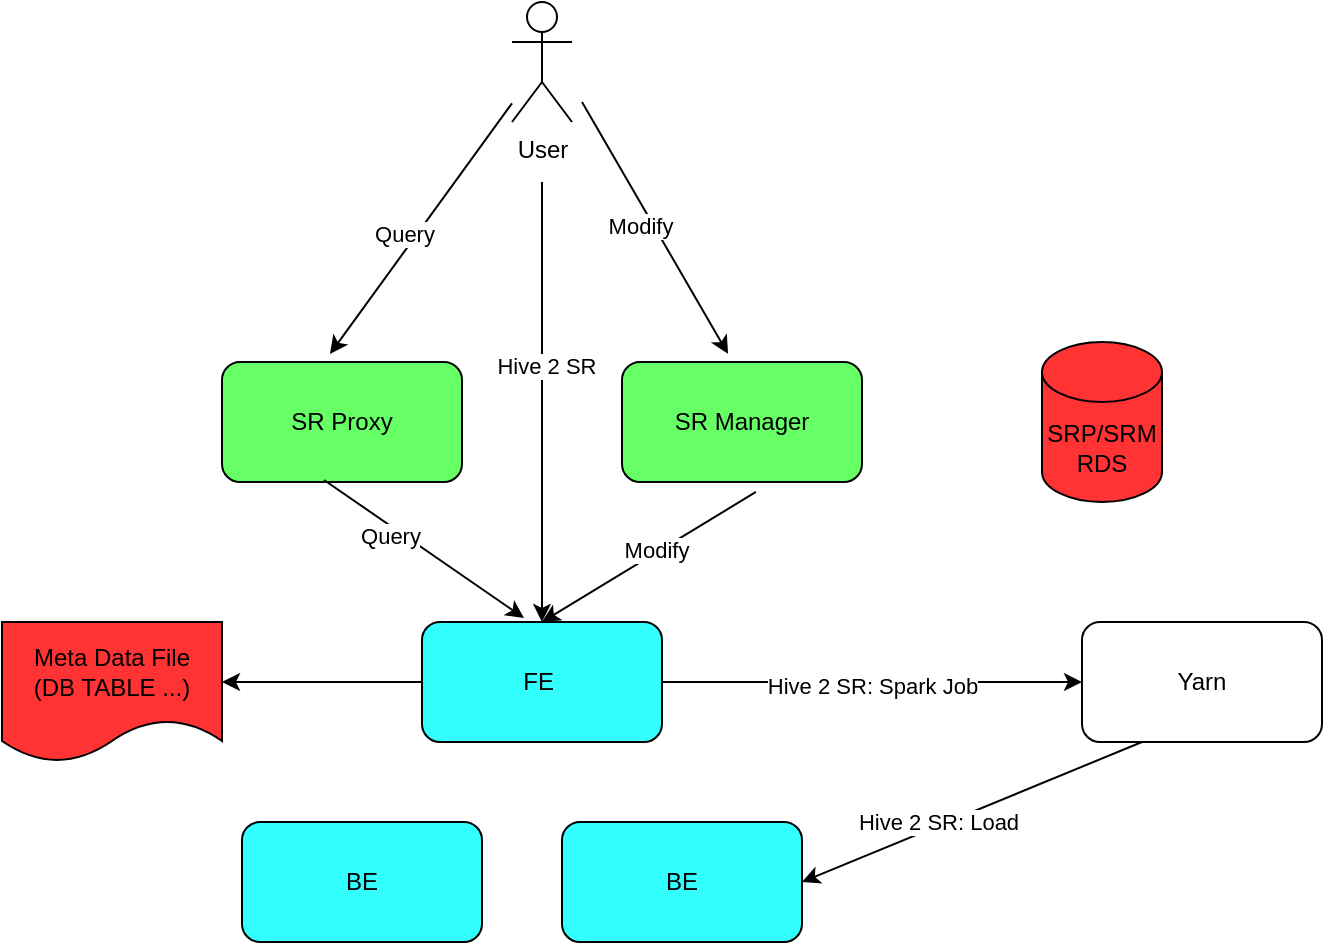 <mxfile version="22.1.20" type="github">
  <diagram name="Page-1" id="GP_RPFWXpWypaUvvrivx">
    <mxGraphModel dx="954" dy="606" grid="1" gridSize="10" guides="1" tooltips="1" connect="1" arrows="1" fold="1" page="1" pageScale="1" pageWidth="850" pageHeight="1100" math="0" shadow="0">
      <root>
        <mxCell id="0" />
        <mxCell id="1" parent="0" />
        <mxCell id="Tda05BBLjZmbsCOjaWxJ-22" style="edgeStyle=orthogonalEdgeStyle;rounded=0;orthogonalLoop=1;jettySize=auto;html=1;exitX=1;exitY=0.5;exitDx=0;exitDy=0;" edge="1" parent="1" source="Tda05BBLjZmbsCOjaWxJ-1">
          <mxGeometry relative="1" as="geometry">
            <mxPoint x="590" y="370" as="targetPoint" />
          </mxGeometry>
        </mxCell>
        <mxCell id="Tda05BBLjZmbsCOjaWxJ-23" value="Hive 2 SR: Spark Job" style="edgeLabel;html=1;align=center;verticalAlign=middle;resizable=0;points=[];" vertex="1" connectable="0" parent="Tda05BBLjZmbsCOjaWxJ-22">
          <mxGeometry x="0.002" relative="1" as="geometry">
            <mxPoint y="1" as="offset" />
          </mxGeometry>
        </mxCell>
        <mxCell id="Tda05BBLjZmbsCOjaWxJ-28" style="edgeStyle=orthogonalEdgeStyle;rounded=0;orthogonalLoop=1;jettySize=auto;html=1;exitX=0;exitY=0.5;exitDx=0;exitDy=0;" edge="1" parent="1" source="Tda05BBLjZmbsCOjaWxJ-1">
          <mxGeometry relative="1" as="geometry">
            <mxPoint x="160" y="370" as="targetPoint" />
          </mxGeometry>
        </mxCell>
        <mxCell id="Tda05BBLjZmbsCOjaWxJ-1" value="FE&amp;nbsp;" style="rounded=1;whiteSpace=wrap;html=1;fillColor=#33FFFF;" vertex="1" parent="1">
          <mxGeometry x="260" y="340" width="120" height="60" as="geometry" />
        </mxCell>
        <mxCell id="Tda05BBLjZmbsCOjaWxJ-4" value="BE" style="rounded=1;whiteSpace=wrap;html=1;fillColor=#33FFFF;" vertex="1" parent="1">
          <mxGeometry x="170" y="440" width="120" height="60" as="geometry" />
        </mxCell>
        <mxCell id="Tda05BBLjZmbsCOjaWxJ-5" value="BE" style="rounded=1;whiteSpace=wrap;html=1;fillColor=#33FFFF;" vertex="1" parent="1">
          <mxGeometry x="330" y="440" width="120" height="60" as="geometry" />
        </mxCell>
        <mxCell id="Tda05BBLjZmbsCOjaWxJ-7" value="SRP/SRM&lt;br&gt;RDS" style="shape=cylinder3;whiteSpace=wrap;html=1;boundedLbl=1;backgroundOutline=1;size=15;fillColor=#FF3333;" vertex="1" parent="1">
          <mxGeometry x="570" y="200" width="60" height="80" as="geometry" />
        </mxCell>
        <mxCell id="Tda05BBLjZmbsCOjaWxJ-8" value="SR Proxy" style="rounded=1;whiteSpace=wrap;html=1;fillColor=#66FF66;" vertex="1" parent="1">
          <mxGeometry x="160" y="210" width="120" height="60" as="geometry" />
        </mxCell>
        <mxCell id="Tda05BBLjZmbsCOjaWxJ-9" value="SR Manager" style="rounded=1;whiteSpace=wrap;html=1;fillColor=#66FF66;" vertex="1" parent="1">
          <mxGeometry x="360" y="210" width="120" height="60" as="geometry" />
        </mxCell>
        <mxCell id="Tda05BBLjZmbsCOjaWxJ-10" value="" style="endArrow=classic;html=1;rounded=0;exitX=0.425;exitY=0.983;exitDx=0;exitDy=0;exitPerimeter=0;entryX=0.425;entryY=-0.033;entryDx=0;entryDy=0;entryPerimeter=0;" edge="1" parent="1" source="Tda05BBLjZmbsCOjaWxJ-8" target="Tda05BBLjZmbsCOjaWxJ-1">
          <mxGeometry width="50" height="50" relative="1" as="geometry">
            <mxPoint x="400" y="340" as="sourcePoint" />
            <mxPoint x="450" y="290" as="targetPoint" />
          </mxGeometry>
        </mxCell>
        <mxCell id="Tda05BBLjZmbsCOjaWxJ-18" value="Query" style="edgeLabel;html=1;align=center;verticalAlign=middle;resizable=0;points=[];" vertex="1" connectable="0" parent="Tda05BBLjZmbsCOjaWxJ-10">
          <mxGeometry x="-0.291" y="-4" relative="1" as="geometry">
            <mxPoint as="offset" />
          </mxGeometry>
        </mxCell>
        <mxCell id="Tda05BBLjZmbsCOjaWxJ-11" value="" style="endArrow=classic;html=1;rounded=0;exitX=0.558;exitY=1.083;exitDx=0;exitDy=0;exitPerimeter=0;entryX=0.5;entryY=0;entryDx=0;entryDy=0;" edge="1" parent="1" source="Tda05BBLjZmbsCOjaWxJ-9" target="Tda05BBLjZmbsCOjaWxJ-1">
          <mxGeometry width="50" height="50" relative="1" as="geometry">
            <mxPoint x="221" y="279" as="sourcePoint" />
            <mxPoint x="321" y="348" as="targetPoint" />
          </mxGeometry>
        </mxCell>
        <mxCell id="Tda05BBLjZmbsCOjaWxJ-19" value="Modify" style="edgeLabel;html=1;align=center;verticalAlign=middle;resizable=0;points=[];" vertex="1" connectable="0" parent="Tda05BBLjZmbsCOjaWxJ-11">
          <mxGeometry x="-0.099" y="-1" relative="1" as="geometry">
            <mxPoint x="-1" as="offset" />
          </mxGeometry>
        </mxCell>
        <mxCell id="Tda05BBLjZmbsCOjaWxJ-12" value="User" style="shape=umlActor;verticalLabelPosition=bottom;verticalAlign=top;html=1;outlineConnect=0;" vertex="1" parent="1">
          <mxGeometry x="305" y="30" width="30" height="60" as="geometry" />
        </mxCell>
        <mxCell id="Tda05BBLjZmbsCOjaWxJ-13" value="" style="endArrow=classic;html=1;rounded=0;entryX=0.45;entryY=-0.067;entryDx=0;entryDy=0;entryPerimeter=0;" edge="1" parent="1" source="Tda05BBLjZmbsCOjaWxJ-12" target="Tda05BBLjZmbsCOjaWxJ-8">
          <mxGeometry width="50" height="50" relative="1" as="geometry">
            <mxPoint x="221" y="279" as="sourcePoint" />
            <mxPoint x="321" y="348" as="targetPoint" />
          </mxGeometry>
        </mxCell>
        <mxCell id="Tda05BBLjZmbsCOjaWxJ-14" value="Query" style="edgeLabel;html=1;align=center;verticalAlign=middle;resizable=0;points=[];" vertex="1" connectable="0" parent="Tda05BBLjZmbsCOjaWxJ-13">
          <mxGeometry x="0.009" y="4" relative="1" as="geometry">
            <mxPoint x="-12" as="offset" />
          </mxGeometry>
        </mxCell>
        <mxCell id="Tda05BBLjZmbsCOjaWxJ-15" value="" style="endArrow=classic;html=1;rounded=0;entryX=0.442;entryY=-0.067;entryDx=0;entryDy=0;entryPerimeter=0;" edge="1" parent="1" target="Tda05BBLjZmbsCOjaWxJ-9">
          <mxGeometry width="50" height="50" relative="1" as="geometry">
            <mxPoint x="340" y="80" as="sourcePoint" />
            <mxPoint x="224" y="216" as="targetPoint" />
          </mxGeometry>
        </mxCell>
        <mxCell id="Tda05BBLjZmbsCOjaWxJ-16" value="Modify" style="edgeLabel;html=1;align=center;verticalAlign=middle;resizable=0;points=[];" vertex="1" connectable="0" parent="Tda05BBLjZmbsCOjaWxJ-15">
          <mxGeometry x="0.009" y="4" relative="1" as="geometry">
            <mxPoint x="-12" as="offset" />
          </mxGeometry>
        </mxCell>
        <mxCell id="Tda05BBLjZmbsCOjaWxJ-20" value="" style="endArrow=classic;html=1;rounded=0;" edge="1" parent="1">
          <mxGeometry width="50" height="50" relative="1" as="geometry">
            <mxPoint x="320" y="120" as="sourcePoint" />
            <mxPoint x="320" y="340" as="targetPoint" />
          </mxGeometry>
        </mxCell>
        <mxCell id="Tda05BBLjZmbsCOjaWxJ-21" value="Hive 2 SR" style="edgeLabel;html=1;align=center;verticalAlign=middle;resizable=0;points=[];" vertex="1" connectable="0" parent="Tda05BBLjZmbsCOjaWxJ-20">
          <mxGeometry x="-0.164" y="2" relative="1" as="geometry">
            <mxPoint as="offset" />
          </mxGeometry>
        </mxCell>
        <mxCell id="Tda05BBLjZmbsCOjaWxJ-24" value="Yarn" style="rounded=1;whiteSpace=wrap;html=1;" vertex="1" parent="1">
          <mxGeometry x="590" y="340" width="120" height="60" as="geometry" />
        </mxCell>
        <mxCell id="Tda05BBLjZmbsCOjaWxJ-26" value="" style="endArrow=classic;html=1;rounded=0;exitX=0.25;exitY=1;exitDx=0;exitDy=0;entryX=1;entryY=0.5;entryDx=0;entryDy=0;" edge="1" parent="1" source="Tda05BBLjZmbsCOjaWxJ-24" target="Tda05BBLjZmbsCOjaWxJ-5">
          <mxGeometry width="50" height="50" relative="1" as="geometry">
            <mxPoint x="400" y="340" as="sourcePoint" />
            <mxPoint x="450" y="290" as="targetPoint" />
          </mxGeometry>
        </mxCell>
        <mxCell id="Tda05BBLjZmbsCOjaWxJ-27" value="Hive 2 SR: Load" style="edgeLabel;html=1;align=center;verticalAlign=middle;resizable=0;points=[];" vertex="1" connectable="0" parent="Tda05BBLjZmbsCOjaWxJ-26">
          <mxGeometry x="0.192" y="-2" relative="1" as="geometry">
            <mxPoint as="offset" />
          </mxGeometry>
        </mxCell>
        <mxCell id="Tda05BBLjZmbsCOjaWxJ-29" value="Meta Data File &lt;br&gt;(DB TABLE ...)" style="shape=document;whiteSpace=wrap;html=1;boundedLbl=1;fillColor=#FF3333;" vertex="1" parent="1">
          <mxGeometry x="50" y="340" width="110" height="70" as="geometry" />
        </mxCell>
      </root>
    </mxGraphModel>
  </diagram>
</mxfile>
